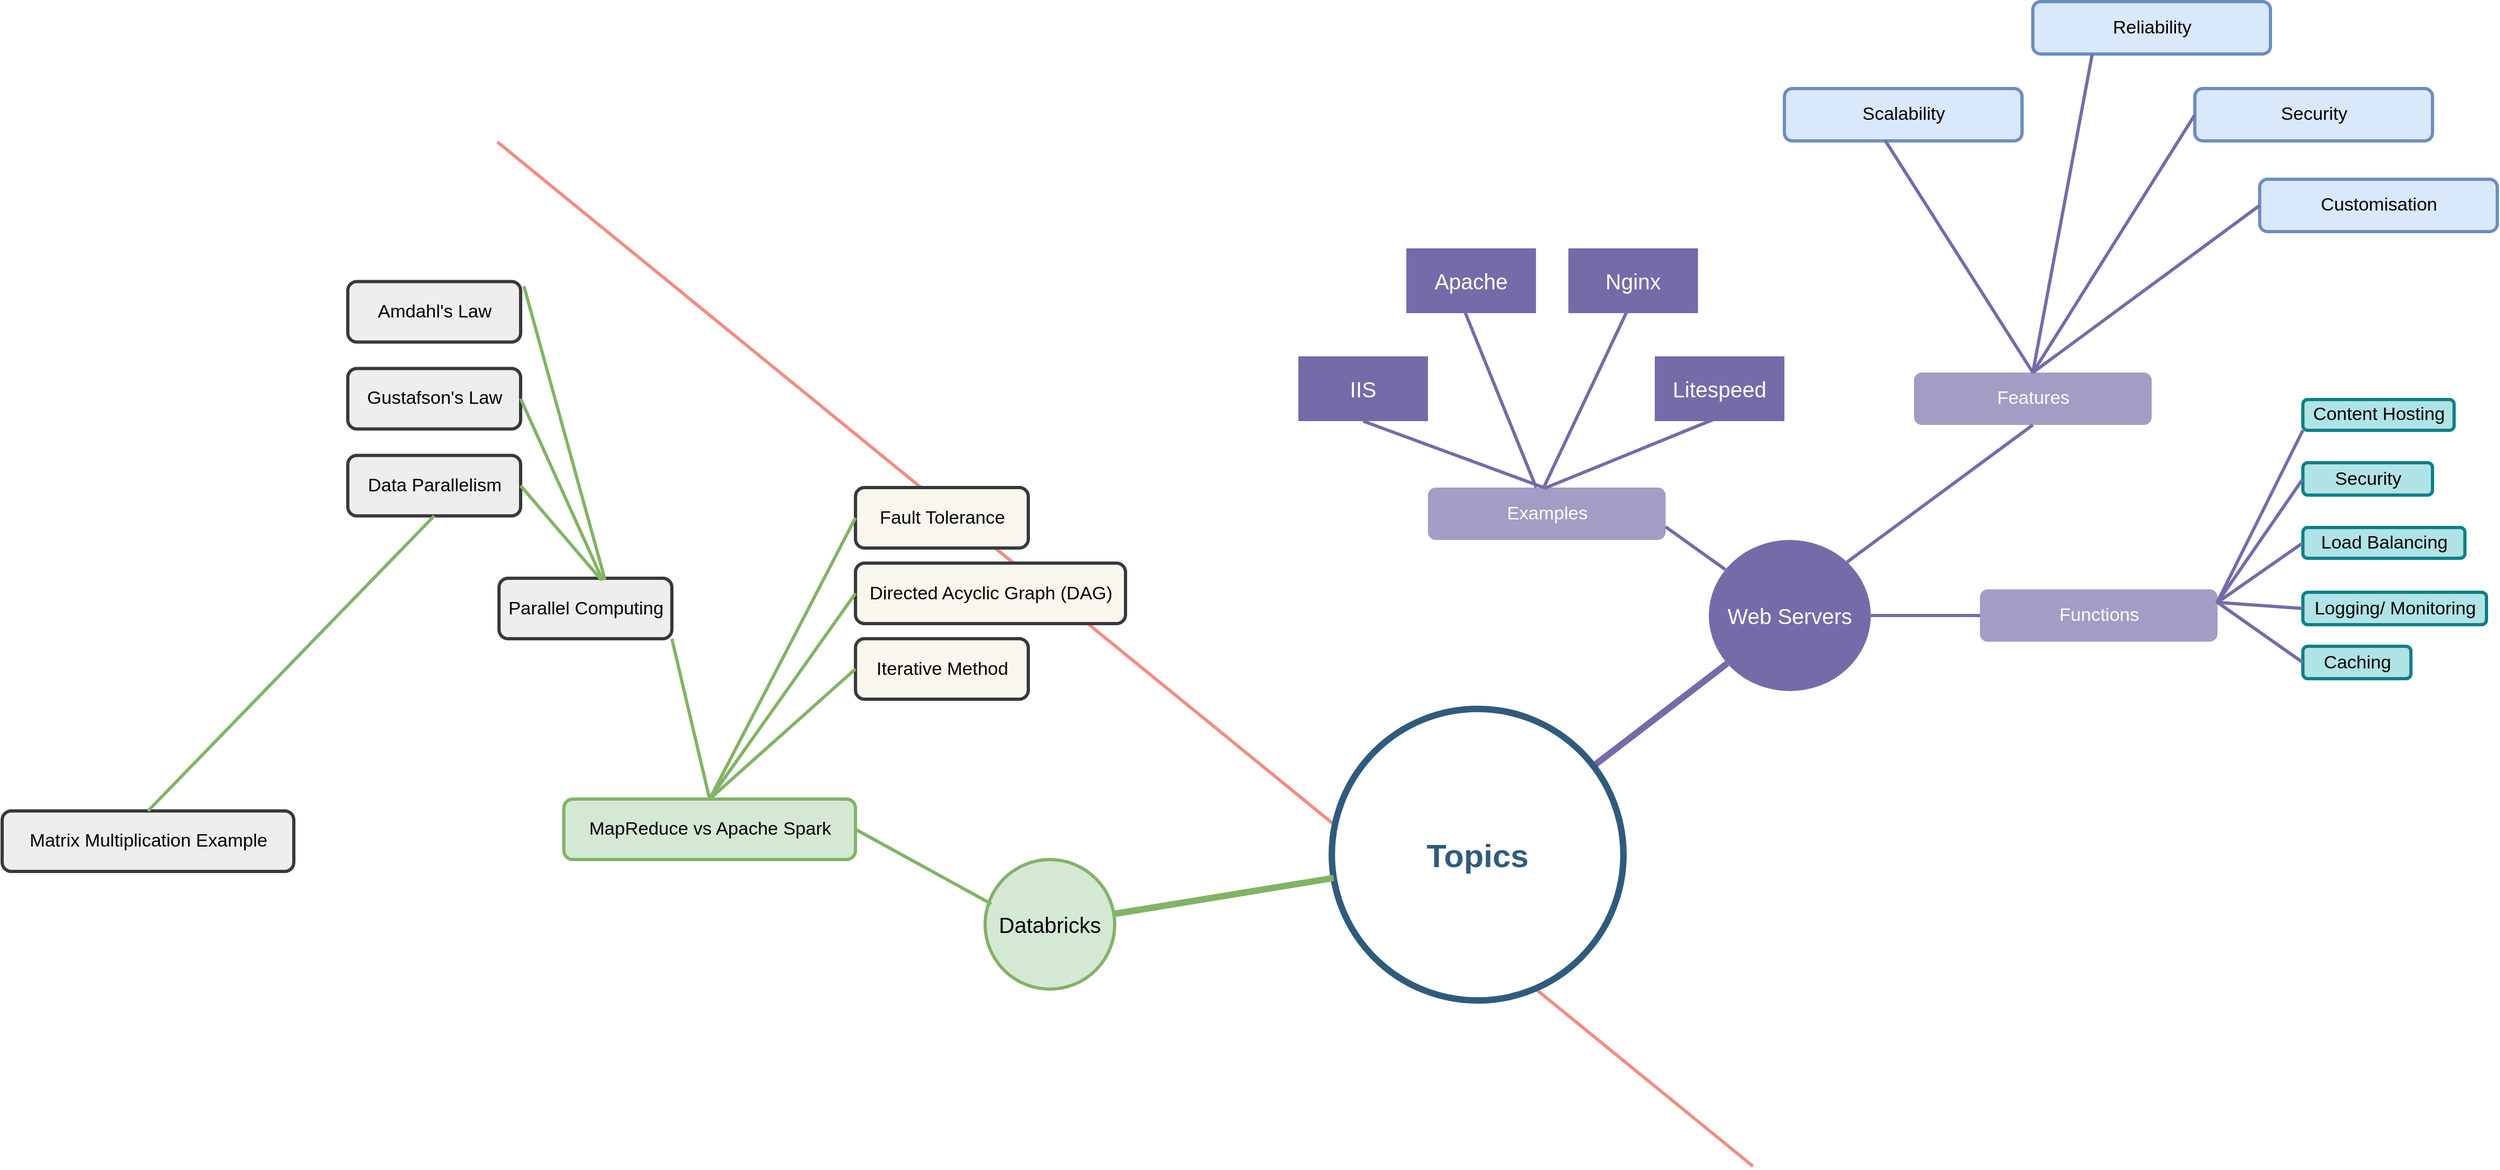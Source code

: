 <mxfile version="23.0.2" type="device">
  <diagram id="6a731a19-8d31-9384-78a2-239565b7b9f0" name="Page-1">
    <mxGraphModel dx="3776" dy="1356" grid="1" gridSize="10" guides="1" tooltips="1" connect="1" arrows="1" fold="1" page="1" pageScale="1" pageWidth="1169" pageHeight="827" background="none" math="0" shadow="0">
      <root>
        <mxCell id="0" />
        <mxCell id="1" parent="0" />
        <mxCell id="1354" value="Web Servers" style="ellipse;whiteSpace=wrap;html=1;shadow=0;fontFamily=Helvetica;fontSize=20;fontColor=#FFFFFF;align=center;strokeWidth=3;fillColor=#736ca8;strokeColor=none;" parent="1" vertex="1">
          <mxGeometry x="1310" y="520" width="150" height="140" as="geometry" />
        </mxCell>
        <mxCell id="1364" style="endArrow=none;strokeWidth=6;strokeColor=#736ca8;html=1;" parent="1" source="1515" target="1354" edge="1">
          <mxGeometry relative="1" as="geometry" />
        </mxCell>
        <mxCell id="1462" value="Examples" style="rounded=1;fillColor=#a29dc5;strokeColor=none;strokeWidth=3;shadow=0;html=1;fontColor=#FFFFFF;fontSize=17;" parent="1" vertex="1">
          <mxGeometry x="1050" y="471.5" width="220" height="48.5" as="geometry" />
        </mxCell>
        <mxCell id="1503" value="" style="edgeStyle=none;endArrow=none;strokeWidth=3;strokeColor=#F08E81;html=1;" parent="1" source="1356" edge="1">
          <mxGeometry x="188.5" y="51.5" width="100" height="100" as="geometry">
            <mxPoint x="188.5" y="151.5" as="sourcePoint" />
            <mxPoint x="1350.866" y="1100" as="targetPoint" />
          </mxGeometry>
        </mxCell>
        <mxCell id="1515" value="Topics" style="ellipse;whiteSpace=wrap;html=1;shadow=0;fontFamily=Helvetica;fontSize=30;fontColor=#2F5B7C;align=center;strokeColor=#2F5B7C;strokeWidth=6;fillColor=#FFFFFF;fontStyle=1;gradientColor=none;" parent="1" vertex="1">
          <mxGeometry x="961" y="676.5" width="270" height="270" as="geometry" />
        </mxCell>
        <mxCell id="dE3JFqHrWZk-7uI6yQrM-1552" style="endArrow=none;strokeWidth=3;strokeColor=#736ca8;html=1;exitX=1;exitY=0.75;exitDx=0;exitDy=0;" parent="1" target="1354" edge="1" source="1462">
          <mxGeometry relative="1" as="geometry">
            <mxPoint x="1420" y="410" as="sourcePoint" />
            <mxPoint x="1730" y="1210" as="targetPoint" />
          </mxGeometry>
        </mxCell>
        <mxCell id="6J3C2WITVliitDzKt7-K-1516" style="endArrow=none;strokeWidth=6;strokeColor=#82b366;html=1;fillColor=#d5e8d4;" parent="1" source="1515" target="6J3C2WITVliitDzKt7-K-1517" edge="1">
          <mxGeometry relative="1" as="geometry">
            <mxPoint x="1137.5" y="474.5" as="sourcePoint" />
          </mxGeometry>
        </mxCell>
        <mxCell id="6J3C2WITVliitDzKt7-K-1517" value="Databricks" style="ellipse;whiteSpace=wrap;html=1;shadow=0;fontFamily=Helvetica;fontSize=20;align=center;strokeWidth=3;fillColor=#d5e8d4;strokeColor=#82b366;" parent="1" vertex="1">
          <mxGeometry x="640" y="816" width="120" height="120" as="geometry" />
        </mxCell>
        <mxCell id="6J3C2WITVliitDzKt7-K-1518" value="MapReduce vs Apache Spark" style="rounded=1;fillColor=#d5e8d4;strokeColor=#82b366;strokeWidth=3;shadow=0;html=1;fontSize=17;" parent="1" vertex="1">
          <mxGeometry x="250" y="760" width="270" height="56" as="geometry" />
        </mxCell>
        <mxCell id="6J3C2WITVliitDzKt7-K-1519" value="" style="edgeStyle=none;endArrow=none;strokeWidth=3;strokeColor=#82b366;html=1;exitX=0.048;exitY=0.342;exitDx=0;exitDy=0;fillColor=#d5e8d4;exitPerimeter=0;entryX=1;entryY=0.5;entryDx=0;entryDy=0;" parent="1" source="6J3C2WITVliitDzKt7-K-1517" target="6J3C2WITVliitDzKt7-K-1518" edge="1">
          <mxGeometry x="188.5" y="51.5" width="100" height="100" as="geometry">
            <mxPoint x="592.5" y="413.5" as="sourcePoint" />
            <mxPoint x="245" y="-709" as="targetPoint" />
          </mxGeometry>
        </mxCell>
        <mxCell id="NRRngdHiU2P55wIIcluO-1516" value="IIS" style="whiteSpace=wrap;html=1;fontSize=20;fillColor=#736ca8;strokeColor=none;fontColor=#FFFFFF;shadow=0;strokeWidth=3;" vertex="1" parent="1">
          <mxGeometry x="930" y="350" width="120" height="60" as="geometry" />
        </mxCell>
        <mxCell id="NRRngdHiU2P55wIIcluO-1518" style="endArrow=none;strokeWidth=3;strokeColor=#736ca8;html=1;exitX=0.5;exitY=1;exitDx=0;exitDy=0;entryX=0.489;entryY=0.003;entryDx=0;entryDy=0;entryPerimeter=0;" edge="1" parent="1" source="NRRngdHiU2P55wIIcluO-1516" target="1462">
          <mxGeometry relative="1" as="geometry">
            <mxPoint x="1489" y="430" as="sourcePoint" />
            <mxPoint x="1430" y="370" as="targetPoint" />
          </mxGeometry>
        </mxCell>
        <mxCell id="NRRngdHiU2P55wIIcluO-1519" style="endArrow=none;strokeWidth=3;strokeColor=#736ca8;html=1;exitX=0.451;exitY=0.976;exitDx=0;exitDy=0;exitPerimeter=0;" edge="1" parent="1" source="NRRngdHiU2P55wIIcluO-1520" target="1462">
          <mxGeometry relative="1" as="geometry">
            <mxPoint x="1470" y="300" as="sourcePoint" />
            <mxPoint x="1400" y="365" as="targetPoint" />
          </mxGeometry>
        </mxCell>
        <mxCell id="NRRngdHiU2P55wIIcluO-1520" value="Apache" style="whiteSpace=wrap;html=1;fontSize=20;fillColor=#736ca8;strokeColor=none;fontColor=#FFFFFF;shadow=0;strokeWidth=3;" vertex="1" parent="1">
          <mxGeometry x="1030" y="250" width="120" height="60" as="geometry" />
        </mxCell>
        <mxCell id="NRRngdHiU2P55wIIcluO-1521" value="Iterative Method" style="rounded=1;fillColor=#f9f7ed;strokeColor=#36393d;strokeWidth=3;shadow=0;html=1;fontSize=17;" vertex="1" parent="1">
          <mxGeometry x="520" y="611.5" width="160" height="56" as="geometry" />
        </mxCell>
        <mxCell id="NRRngdHiU2P55wIIcluO-1522" value="" style="edgeStyle=none;endArrow=none;strokeWidth=3;strokeColor=#82b366;html=1;fillColor=#d5e8d4;exitX=0.5;exitY=0;exitDx=0;exitDy=0;entryX=0;entryY=0.5;entryDx=0;entryDy=0;" edge="1" parent="1" target="NRRngdHiU2P55wIIcluO-1521" source="6J3C2WITVliitDzKt7-K-1518">
          <mxGeometry x="188.5" y="51.5" width="100" height="100" as="geometry">
            <mxPoint x="911.4" y="239.72" as="sourcePoint" />
            <mxPoint x="455" y="-839" as="targetPoint" />
          </mxGeometry>
        </mxCell>
        <mxCell id="NRRngdHiU2P55wIIcluO-1523" value="Directed Acyclic Graph (DAG)" style="rounded=1;fillColor=#f9f7ed;strokeColor=#36393d;strokeWidth=3;shadow=0;html=1;fontSize=17;" vertex="1" parent="1">
          <mxGeometry x="520" y="541.5" width="250" height="56" as="geometry" />
        </mxCell>
        <mxCell id="NRRngdHiU2P55wIIcluO-1524" value="" style="edgeStyle=none;endArrow=none;strokeWidth=3;strokeColor=#82b366;html=1;fillColor=#d5e8d4;entryX=0;entryY=0.5;entryDx=0;entryDy=0;exitX=0.5;exitY=0;exitDx=0;exitDy=0;" edge="1" parent="1" target="NRRngdHiU2P55wIIcluO-1523" source="6J3C2WITVliitDzKt7-K-1518">
          <mxGeometry x="188.5" y="51.5" width="100" height="100" as="geometry">
            <mxPoint x="783" y="230" as="sourcePoint" />
            <mxPoint x="455" y="-909" as="targetPoint" />
          </mxGeometry>
        </mxCell>
        <mxCell id="NRRngdHiU2P55wIIcluO-1525" value="Fault Tolerance" style="rounded=1;fillColor=#f9f7ed;strokeColor=#36393d;strokeWidth=3;shadow=0;html=1;fontSize=17;" vertex="1" parent="1">
          <mxGeometry x="520" y="471.5" width="160" height="56" as="geometry" />
        </mxCell>
        <mxCell id="NRRngdHiU2P55wIIcluO-1526" value="" style="edgeStyle=none;endArrow=none;strokeWidth=3;strokeColor=#82b366;html=1;fillColor=#d5e8d4;entryX=0;entryY=0.5;entryDx=0;entryDy=0;exitX=0.5;exitY=0;exitDx=0;exitDy=0;" edge="1" parent="1" target="NRRngdHiU2P55wIIcluO-1525" source="6J3C2WITVliitDzKt7-K-1518">
          <mxGeometry x="188.5" y="51.5" width="100" height="100" as="geometry">
            <mxPoint x="783" y="230" as="sourcePoint" />
            <mxPoint x="455" y="-979" as="targetPoint" />
          </mxGeometry>
        </mxCell>
        <mxCell id="NRRngdHiU2P55wIIcluO-1527" value="Parallel Computing" style="rounded=1;fillColor=#eeeeee;strokeColor=#36393d;strokeWidth=3;shadow=0;html=1;fontSize=17;" vertex="1" parent="1">
          <mxGeometry x="190" y="555.5" width="160" height="56" as="geometry" />
        </mxCell>
        <mxCell id="NRRngdHiU2P55wIIcluO-1528" value="" style="edgeStyle=none;endArrow=none;strokeWidth=3;strokeColor=#82b366;html=1;fillColor=#d5e8d4;entryX=1;entryY=1;entryDx=0;entryDy=0;exitX=0.5;exitY=0;exitDx=0;exitDy=0;" edge="1" parent="1" target="NRRngdHiU2P55wIIcluO-1527" source="6J3C2WITVliitDzKt7-K-1518">
          <mxGeometry x="188.5" y="51.5" width="100" height="100" as="geometry">
            <mxPoint x="620.0" y="365" as="sourcePoint" />
            <mxPoint x="35" y="-844" as="targetPoint" />
          </mxGeometry>
        </mxCell>
        <mxCell id="NRRngdHiU2P55wIIcluO-1529" value="Data Parallelism" style="rounded=1;fillColor=#eeeeee;strokeColor=#36393d;strokeWidth=3;shadow=0;html=1;fontSize=17;" vertex="1" parent="1">
          <mxGeometry x="50" y="441.75" width="160" height="56" as="geometry" />
        </mxCell>
        <mxCell id="NRRngdHiU2P55wIIcluO-1530" value="" style="edgeStyle=none;endArrow=none;strokeWidth=3;strokeColor=#82b366;html=1;fillColor=#d5e8d4;entryX=1;entryY=0.5;entryDx=0;entryDy=0;exitX=0.592;exitY=0.029;exitDx=0;exitDy=0;exitPerimeter=0;" edge="1" parent="1" target="NRRngdHiU2P55wIIcluO-1529" source="NRRngdHiU2P55wIIcluO-1527">
          <mxGeometry x="188.5" y="51.5" width="100" height="100" as="geometry">
            <mxPoint x="520" y="120" as="sourcePoint" />
            <mxPoint x="-135" y="-923" as="targetPoint" />
          </mxGeometry>
        </mxCell>
        <mxCell id="NRRngdHiU2P55wIIcluO-1531" value="Gustafson&#39;s Law" style="rounded=1;fillColor=#eeeeee;strokeColor=#36393d;strokeWidth=3;shadow=0;html=1;fontSize=17;" vertex="1" parent="1">
          <mxGeometry x="50" y="361.25" width="160" height="56" as="geometry" />
        </mxCell>
        <mxCell id="NRRngdHiU2P55wIIcluO-1532" value="" style="edgeStyle=none;endArrow=none;strokeWidth=3;strokeColor=#82b366;html=1;fillColor=#d5e8d4;entryX=1;entryY=0.5;entryDx=0;entryDy=0;exitX=0.6;exitY=0.037;exitDx=0;exitDy=0;exitPerimeter=0;" edge="1" parent="1" target="NRRngdHiU2P55wIIcluO-1531" source="NRRngdHiU2P55wIIcluO-1527">
          <mxGeometry x="188.5" y="51.5" width="100" height="100" as="geometry">
            <mxPoint x="545" y="70.5" as="sourcePoint" />
            <mxPoint x="-135" y="-1003.5" as="targetPoint" />
          </mxGeometry>
        </mxCell>
        <mxCell id="NRRngdHiU2P55wIIcluO-1533" value="Amdahl&#39;s Law" style="rounded=1;fillColor=#eeeeee;strokeColor=#36393d;strokeWidth=3;shadow=0;html=1;fontSize=17;" vertex="1" parent="1">
          <mxGeometry x="50" y="280.75" width="160" height="56" as="geometry" />
        </mxCell>
        <mxCell id="NRRngdHiU2P55wIIcluO-1534" value="" style="edgeStyle=none;endArrow=none;strokeWidth=3;strokeColor=#82b366;html=1;fillColor=#d5e8d4;entryX=1.019;entryY=0.075;entryDx=0;entryDy=0;entryPerimeter=0;exitX=0.613;exitY=0.022;exitDx=0;exitDy=0;exitPerimeter=0;" edge="1" parent="1" target="NRRngdHiU2P55wIIcluO-1533" source="NRRngdHiU2P55wIIcluO-1527">
          <mxGeometry x="188.5" y="51.5" width="100" height="100" as="geometry">
            <mxPoint x="510" y="130" as="sourcePoint" />
            <mxPoint x="-135" y="-1084" as="targetPoint" />
          </mxGeometry>
        </mxCell>
        <mxCell id="NRRngdHiU2P55wIIcluO-1535" value="Matrix Multiplication Example" style="rounded=1;fillColor=#eeeeee;strokeColor=#36393d;strokeWidth=3;shadow=0;html=1;fontSize=17;" vertex="1" parent="1">
          <mxGeometry x="-270" y="771" width="270" height="56" as="geometry" />
        </mxCell>
        <mxCell id="NRRngdHiU2P55wIIcluO-1536" value="" style="edgeStyle=none;endArrow=none;strokeWidth=3;strokeColor=#82b366;html=1;fillColor=#d5e8d4;entryX=0.5;entryY=0;entryDx=0;entryDy=0;exitX=0.5;exitY=1;exitDx=0;exitDy=0;" edge="1" parent="1" target="NRRngdHiU2P55wIIcluO-1535" source="NRRngdHiU2P55wIIcluO-1529">
          <mxGeometry x="188.5" y="51.5" width="100" height="100" as="geometry">
            <mxPoint x="385" y="325" as="sourcePoint" />
            <mxPoint x="-295" y="-749" as="targetPoint" />
          </mxGeometry>
        </mxCell>
        <mxCell id="NRRngdHiU2P55wIIcluO-1537" style="endArrow=none;strokeWidth=3;strokeColor=#736ca8;html=1;exitX=0.451;exitY=0.976;exitDx=0;exitDy=0;exitPerimeter=0;entryX=0.488;entryY=-0.009;entryDx=0;entryDy=0;entryPerimeter=0;" edge="1" parent="1" source="NRRngdHiU2P55wIIcluO-1538" target="1462">
          <mxGeometry relative="1" as="geometry">
            <mxPoint x="1640" y="221" as="sourcePoint" />
            <mxPoint x="1570" y="286" as="targetPoint" />
          </mxGeometry>
        </mxCell>
        <mxCell id="NRRngdHiU2P55wIIcluO-1538" value="Nginx" style="whiteSpace=wrap;html=1;fontSize=20;fillColor=#736ca8;strokeColor=none;fontColor=#FFFFFF;shadow=0;strokeWidth=3;" vertex="1" parent="1">
          <mxGeometry x="1180" y="250" width="120" height="60" as="geometry" />
        </mxCell>
        <mxCell id="NRRngdHiU2P55wIIcluO-1539" style="endArrow=none;strokeWidth=3;strokeColor=#736ca8;html=1;exitX=0.451;exitY=0.976;exitDx=0;exitDy=0;exitPerimeter=0;entryX=0.49;entryY=0.016;entryDx=0;entryDy=0;entryPerimeter=0;" edge="1" parent="1" source="NRRngdHiU2P55wIIcluO-1540" target="1462">
          <mxGeometry relative="1" as="geometry">
            <mxPoint x="1700" y="221" as="sourcePoint" />
            <mxPoint x="1430" y="360" as="targetPoint" />
          </mxGeometry>
        </mxCell>
        <mxCell id="NRRngdHiU2P55wIIcluO-1540" value="Litespeed" style="whiteSpace=wrap;html=1;fontSize=20;fillColor=#736ca8;strokeColor=none;fontColor=#FFFFFF;shadow=0;strokeWidth=3;" vertex="1" parent="1">
          <mxGeometry x="1260" y="350" width="120" height="60" as="geometry" />
        </mxCell>
        <mxCell id="NRRngdHiU2P55wIIcluO-1541" value="Features" style="rounded=1;fillColor=#a29dc5;strokeColor=none;strokeWidth=3;shadow=0;html=1;fontColor=#FFFFFF;fontSize=17;" vertex="1" parent="1">
          <mxGeometry x="1500" y="365" width="220" height="48.5" as="geometry" />
        </mxCell>
        <mxCell id="NRRngdHiU2P55wIIcluO-1542" style="endArrow=none;strokeWidth=3;strokeColor=#736ca8;html=1;entryX=1;entryY=0;entryDx=0;entryDy=0;exitX=0.5;exitY=1;exitDx=0;exitDy=0;" edge="1" parent="1" source="NRRngdHiU2P55wIIcluO-1541" target="1354">
          <mxGeometry relative="1" as="geometry">
            <mxPoint x="1650" y="485" as="sourcePoint" />
            <mxPoint x="1647" y="602" as="targetPoint" />
          </mxGeometry>
        </mxCell>
        <mxCell id="NRRngdHiU2P55wIIcluO-1543" value="Customisation" style="rounded=1;fillColor=#dae8fc;strokeColor=#6c8ebf;strokeWidth=3;shadow=0;html=1;fontSize=17;" vertex="1" parent="1">
          <mxGeometry x="1820" y="186" width="220" height="48.5" as="geometry" />
        </mxCell>
        <mxCell id="NRRngdHiU2P55wIIcluO-1544" style="endArrow=none;strokeWidth=3;strokeColor=#736ca8;html=1;entryX=0.5;entryY=0;entryDx=0;entryDy=0;exitX=0;exitY=0.5;exitDx=0;exitDy=0;" edge="1" parent="1" source="NRRngdHiU2P55wIIcluO-1543" target="NRRngdHiU2P55wIIcluO-1541">
          <mxGeometry relative="1" as="geometry">
            <mxPoint x="1750" y="390" as="sourcePoint" />
            <mxPoint x="1649.44" y="402.676" as="targetPoint" />
          </mxGeometry>
        </mxCell>
        <mxCell id="NRRngdHiU2P55wIIcluO-1545" value="Security" style="rounded=1;fillColor=#dae8fc;strokeColor=#6c8ebf;strokeWidth=3;shadow=0;html=1;fontSize=17;" vertex="1" parent="1">
          <mxGeometry x="1760" y="102" width="220" height="48.5" as="geometry" />
        </mxCell>
        <mxCell id="NRRngdHiU2P55wIIcluO-1546" style="endArrow=none;strokeWidth=3;strokeColor=#736ca8;html=1;entryX=0.5;entryY=0;entryDx=0;entryDy=0;exitX=0;exitY=0.5;exitDx=0;exitDy=0;" edge="1" parent="1" source="NRRngdHiU2P55wIIcluO-1545" target="NRRngdHiU2P55wIIcluO-1541">
          <mxGeometry relative="1" as="geometry">
            <mxPoint x="1750" y="320" as="sourcePoint" />
            <mxPoint x="1660" y="370" as="targetPoint" />
          </mxGeometry>
        </mxCell>
        <mxCell id="NRRngdHiU2P55wIIcluO-1547" value="Reliability" style="rounded=1;fillColor=#dae8fc;strokeColor=#6c8ebf;strokeWidth=3;shadow=0;html=1;fontSize=17;" vertex="1" parent="1">
          <mxGeometry x="1610" y="21.5" width="220" height="48.5" as="geometry" />
        </mxCell>
        <mxCell id="NRRngdHiU2P55wIIcluO-1548" style="endArrow=none;strokeWidth=3;strokeColor=#736ca8;html=1;entryX=0.5;entryY=0;entryDx=0;entryDy=0;exitX=0.25;exitY=1;exitDx=0;exitDy=0;" edge="1" parent="1" source="NRRngdHiU2P55wIIcluO-1547" target="NRRngdHiU2P55wIIcluO-1541">
          <mxGeometry relative="1" as="geometry">
            <mxPoint x="1750" y="250" as="sourcePoint" />
            <mxPoint x="1660" y="300" as="targetPoint" />
          </mxGeometry>
        </mxCell>
        <mxCell id="NRRngdHiU2P55wIIcluO-1549" value="Scalability" style="rounded=1;fillColor=#dae8fc;strokeColor=#6c8ebf;strokeWidth=3;shadow=0;html=1;fontSize=17;" vertex="1" parent="1">
          <mxGeometry x="1380" y="102" width="220" height="48.5" as="geometry" />
        </mxCell>
        <mxCell id="NRRngdHiU2P55wIIcluO-1550" style="endArrow=none;strokeWidth=3;strokeColor=#736ca8;html=1;exitX=0.423;exitY=0.984;exitDx=0;exitDy=0;entryX=0.5;entryY=0;entryDx=0;entryDy=0;exitPerimeter=0;" edge="1" parent="1" source="NRRngdHiU2P55wIIcluO-1549" target="NRRngdHiU2P55wIIcluO-1541">
          <mxGeometry relative="1" as="geometry">
            <mxPoint x="1750" y="180" as="sourcePoint" />
            <mxPoint x="1660" y="440" as="targetPoint" />
          </mxGeometry>
        </mxCell>
        <mxCell id="NRRngdHiU2P55wIIcluO-1551" value="Functions" style="rounded=1;fillColor=#a29dc5;strokeColor=none;strokeWidth=3;shadow=0;html=1;fontColor=#FFFFFF;fontSize=17;" vertex="1" parent="1">
          <mxGeometry x="1561" y="565.75" width="220" height="48.5" as="geometry" />
        </mxCell>
        <mxCell id="NRRngdHiU2P55wIIcluO-1552" style="endArrow=none;strokeWidth=3;strokeColor=#736ca8;html=1;entryX=1;entryY=0.5;entryDx=0;entryDy=0;" edge="1" parent="1" source="NRRngdHiU2P55wIIcluO-1551" target="1354">
          <mxGeometry relative="1" as="geometry">
            <mxPoint x="1661" y="625" as="sourcePoint" />
            <mxPoint x="1460" y="690" as="targetPoint" />
          </mxGeometry>
        </mxCell>
        <mxCell id="NRRngdHiU2P55wIIcluO-1553" value="Content Hosting" style="rounded=1;fillColor=#b0e3e6;strokeWidth=3;shadow=0;html=1;fontSize=17;strokeColor=#0e8088;" vertex="1" parent="1">
          <mxGeometry x="1860" y="390" width="140" height="28.5" as="geometry" />
        </mxCell>
        <mxCell id="NRRngdHiU2P55wIIcluO-1554" style="endArrow=none;strokeWidth=3;strokeColor=#736ca8;html=1;exitX=0;exitY=1;exitDx=0;exitDy=0;entryX=0.996;entryY=0.271;entryDx=0;entryDy=0;entryPerimeter=0;" edge="1" parent="1" source="NRRngdHiU2P55wIIcluO-1553" target="NRRngdHiU2P55wIIcluO-1551">
          <mxGeometry relative="1" as="geometry">
            <mxPoint x="1982" y="515" as="sourcePoint" />
            <mxPoint x="1781" y="580" as="targetPoint" />
          </mxGeometry>
        </mxCell>
        <mxCell id="NRRngdHiU2P55wIIcluO-1555" value="Security" style="rounded=1;fillColor=#b0e3e6;strokeWidth=3;shadow=0;html=1;fontSize=17;strokeColor=#0e8088;" vertex="1" parent="1">
          <mxGeometry x="1860" y="448.5" width="120" height="30" as="geometry" />
        </mxCell>
        <mxCell id="NRRngdHiU2P55wIIcluO-1556" style="endArrow=none;strokeWidth=3;strokeColor=#736ca8;html=1;exitX=0;exitY=0.5;exitDx=0;exitDy=0;entryX=1;entryY=0.25;entryDx=0;entryDy=0;" edge="1" parent="1" source="NRRngdHiU2P55wIIcluO-1555" target="NRRngdHiU2P55wIIcluO-1551">
          <mxGeometry relative="1" as="geometry">
            <mxPoint x="1982" y="583.5" as="sourcePoint" />
            <mxPoint x="1781" y="648.5" as="targetPoint" />
          </mxGeometry>
        </mxCell>
        <mxCell id="NRRngdHiU2P55wIIcluO-1557" value="Load Balancing" style="rounded=1;fillColor=#b0e3e6;strokeWidth=3;shadow=0;html=1;fontSize=17;strokeColor=#0e8088;" vertex="1" parent="1">
          <mxGeometry x="1860" y="508.5" width="150" height="28.5" as="geometry" />
        </mxCell>
        <mxCell id="NRRngdHiU2P55wIIcluO-1558" style="endArrow=none;strokeWidth=3;strokeColor=#736ca8;html=1;exitX=0;exitY=0.5;exitDx=0;exitDy=0;entryX=1;entryY=0.25;entryDx=0;entryDy=0;" edge="1" parent="1" source="NRRngdHiU2P55wIIcluO-1557" target="NRRngdHiU2P55wIIcluO-1551">
          <mxGeometry relative="1" as="geometry">
            <mxPoint x="1982" y="655" as="sourcePoint" />
            <mxPoint x="1780" y="580" as="targetPoint" />
          </mxGeometry>
        </mxCell>
        <mxCell id="NRRngdHiU2P55wIIcluO-1559" value="Logging/ Monitoring" style="rounded=1;fillColor=#b0e3e6;strokeWidth=3;shadow=0;html=1;fontSize=17;strokeColor=#0e8088;" vertex="1" parent="1">
          <mxGeometry x="1860" y="568.5" width="170" height="30" as="geometry" />
        </mxCell>
        <mxCell id="NRRngdHiU2P55wIIcluO-1560" style="endArrow=none;strokeWidth=3;strokeColor=#736ca8;html=1;exitX=0;exitY=0.5;exitDx=0;exitDy=0;entryX=1;entryY=0.25;entryDx=0;entryDy=0;" edge="1" parent="1" source="NRRngdHiU2P55wIIcluO-1559" target="NRRngdHiU2P55wIIcluO-1551">
          <mxGeometry relative="1" as="geometry">
            <mxPoint x="1982" y="723.5" as="sourcePoint" />
            <mxPoint x="1781" y="720" as="targetPoint" />
          </mxGeometry>
        </mxCell>
        <mxCell id="NRRngdHiU2P55wIIcluO-1561" value="Caching" style="rounded=1;fillColor=#b0e3e6;strokeWidth=3;shadow=0;html=1;fontSize=17;strokeColor=#0e8088;" vertex="1" parent="1">
          <mxGeometry x="1860" y="618.5" width="100" height="30" as="geometry" />
        </mxCell>
        <mxCell id="NRRngdHiU2P55wIIcluO-1562" style="endArrow=none;strokeWidth=3;strokeColor=#736ca8;html=1;exitX=0;exitY=0.5;exitDx=0;exitDy=0;entryX=1;entryY=0.25;entryDx=0;entryDy=0;" edge="1" parent="1" source="NRRngdHiU2P55wIIcluO-1561" target="NRRngdHiU2P55wIIcluO-1551">
          <mxGeometry relative="1" as="geometry">
            <mxPoint x="1982" y="793.5" as="sourcePoint" />
            <mxPoint x="1781" y="790" as="targetPoint" />
          </mxGeometry>
        </mxCell>
      </root>
    </mxGraphModel>
  </diagram>
</mxfile>

